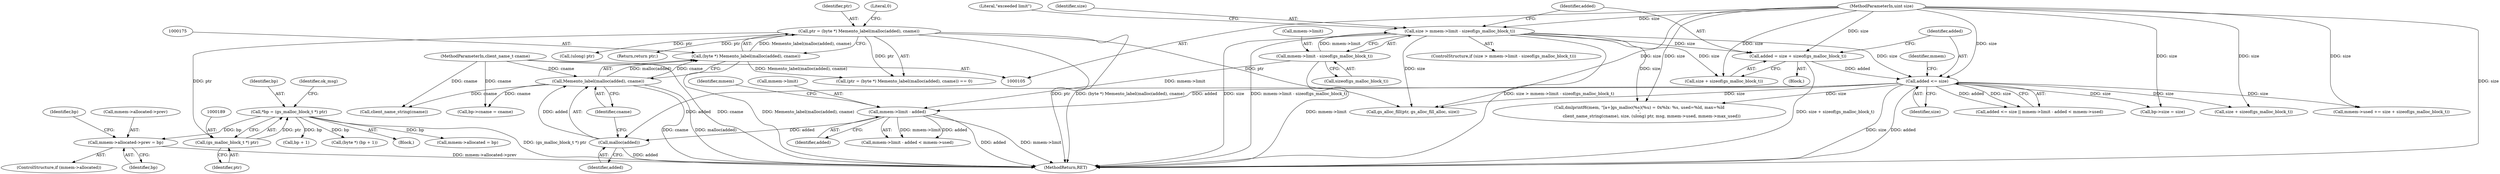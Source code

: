 digraph "0_moodle_0c0b0859ae1aba64861599f0e7f74f143f305932@API" {
"1000197" [label="(Call,mmem->allocated->prev = bp)"];
"1000186" [label="(Call,*bp = (gs_malloc_block_t *) ptr)"];
"1000188" [label="(Call,(gs_malloc_block_t *) ptr)"];
"1000172" [label="(Call,ptr = (byte *) Memento_label(malloc(added), cname))"];
"1000174" [label="(Call,(byte *) Memento_label(malloc(added), cname))"];
"1000176" [label="(Call,Memento_label(malloc(added), cname))"];
"1000177" [label="(Call,malloc(added))"];
"1000155" [label="(Call,added <= size)"];
"1000147" [label="(Call,added = size + sizeof(gs_malloc_block_t))"];
"1000133" [label="(Call,size > mmem->limit - sizeof(gs_malloc_block_t))"];
"1000107" [label="(MethodParameterIn,uint size)"];
"1000135" [label="(Call,mmem->limit - sizeof(gs_malloc_block_t))"];
"1000159" [label="(Call,mmem->limit - added)"];
"1000108" [label="(MethodParameterIn,client_name_t cname)"];
"1000227" [label="(Call,bp->cname = cname)"];
"1000173" [label="(Identifier,ptr)"];
"1000294" [label="(Call,(ulong) ptr)"];
"1000190" [label="(Identifier,ptr)"];
"1000161" [label="(Identifier,mmem)"];
"1000133" [label="(Call,size > mmem->limit - sizeof(gs_malloc_block_t))"];
"1000177" [label="(Call,malloc(added))"];
"1000241" [label="(Call,bp + 1)"];
"1000288" [label="(Call,dmlprintf6(mem, \"[a+]gs_malloc(%s)(%u) = 0x%lx: %s, used=%ld, max=%ld\n\",\n                   client_name_string(cname), size, (ulong) ptr, msg, mmem->used, mmem->max_used))"];
"1000143" [label="(Literal,\"exceeded limit\")"];
"1000192" [label="(Identifier,ok_msg)"];
"1000239" [label="(Call,(byte *) (bp + 1))"];
"1000156" [label="(Identifier,added)"];
"1000291" [label="(Call,client_name_string(cname))"];
"1000277" [label="(Call,gs_alloc_fill(ptr, gs_alloc_fill_alloc, size))"];
"1000186" [label="(Call,*bp = (gs_malloc_block_t *) ptr)"];
"1000184" [label="(Block,)"];
"1000134" [label="(Identifier,size)"];
"1000203" [label="(Identifier,bp)"];
"1000155" [label="(Call,added <= size)"];
"1000174" [label="(Call,(byte *) Memento_label(malloc(added), cname))"];
"1000159" [label="(Call,mmem->limit - added)"];
"1000198" [label="(Call,mmem->allocated->prev)"];
"1000187" [label="(Identifier,bp)"];
"1000145" [label="(Block,)"];
"1000171" [label="(Call,(ptr = (byte *) Memento_label(malloc(added), cname)) == 0)"];
"1000157" [label="(Identifier,size)"];
"1000108" [label="(MethodParameterIn,client_name_t cname)"];
"1000197" [label="(Call,mmem->allocated->prev = bp)"];
"1000178" [label="(Identifier,added)"];
"1000248" [label="(Call,size + sizeof(gs_malloc_block_t))"];
"1000244" [label="(Call,mmem->used += size + sizeof(gs_malloc_block_t))"];
"1000176" [label="(Call,Memento_label(malloc(added), cname))"];
"1000107" [label="(MethodParameterIn,uint size)"];
"1000135" [label="(Call,mmem->limit - sizeof(gs_malloc_block_t))"];
"1000306" [label="(MethodReturn,RET)"];
"1000139" [label="(Call,sizeof(gs_malloc_block_t))"];
"1000206" [label="(Identifier,bp)"];
"1000158" [label="(Call,mmem->limit - added < mmem->used)"];
"1000148" [label="(Identifier,added)"];
"1000180" [label="(Literal,0)"];
"1000149" [label="(Call,size + sizeof(gs_malloc_block_t))"];
"1000163" [label="(Identifier,added)"];
"1000132" [label="(ControlStructure,if (size > mmem->limit - sizeof(gs_malloc_block_t)))"];
"1000232" [label="(Call,mmem->allocated = bp)"];
"1000304" [label="(Return,return ptr;)"];
"1000154" [label="(Call,added <= size || mmem->limit - added < mmem->used)"];
"1000188" [label="(Call,(gs_malloc_block_t *) ptr)"];
"1000172" [label="(Call,ptr = (byte *) Memento_label(malloc(added), cname))"];
"1000216" [label="(Call,bp->size = size)"];
"1000147" [label="(Call,added = size + sizeof(gs_malloc_block_t))"];
"1000179" [label="(Identifier,cname)"];
"1000160" [label="(Call,mmem->limit)"];
"1000193" [label="(ControlStructure,if (mmem->allocated))"];
"1000165" [label="(Identifier,mmem)"];
"1000136" [label="(Call,mmem->limit)"];
"1000197" -> "1000193"  [label="AST: "];
"1000197" -> "1000203"  [label="CFG: "];
"1000198" -> "1000197"  [label="AST: "];
"1000203" -> "1000197"  [label="AST: "];
"1000206" -> "1000197"  [label="CFG: "];
"1000197" -> "1000306"  [label="DDG: mmem->allocated->prev"];
"1000186" -> "1000197"  [label="DDG: bp"];
"1000186" -> "1000184"  [label="AST: "];
"1000186" -> "1000188"  [label="CFG: "];
"1000187" -> "1000186"  [label="AST: "];
"1000188" -> "1000186"  [label="AST: "];
"1000192" -> "1000186"  [label="CFG: "];
"1000186" -> "1000306"  [label="DDG: (gs_malloc_block_t *) ptr"];
"1000188" -> "1000186"  [label="DDG: ptr"];
"1000186" -> "1000232"  [label="DDG: bp"];
"1000186" -> "1000239"  [label="DDG: bp"];
"1000186" -> "1000241"  [label="DDG: bp"];
"1000188" -> "1000190"  [label="CFG: "];
"1000189" -> "1000188"  [label="AST: "];
"1000190" -> "1000188"  [label="AST: "];
"1000172" -> "1000188"  [label="DDG: ptr"];
"1000172" -> "1000171"  [label="AST: "];
"1000172" -> "1000174"  [label="CFG: "];
"1000173" -> "1000172"  [label="AST: "];
"1000174" -> "1000172"  [label="AST: "];
"1000180" -> "1000172"  [label="CFG: "];
"1000172" -> "1000306"  [label="DDG: ptr"];
"1000172" -> "1000306"  [label="DDG: (byte *) Memento_label(malloc(added), cname)"];
"1000172" -> "1000171"  [label="DDG: ptr"];
"1000174" -> "1000172"  [label="DDG: Memento_label(malloc(added), cname)"];
"1000172" -> "1000277"  [label="DDG: ptr"];
"1000172" -> "1000294"  [label="DDG: ptr"];
"1000172" -> "1000304"  [label="DDG: ptr"];
"1000174" -> "1000176"  [label="CFG: "];
"1000175" -> "1000174"  [label="AST: "];
"1000176" -> "1000174"  [label="AST: "];
"1000174" -> "1000306"  [label="DDG: Memento_label(malloc(added), cname)"];
"1000174" -> "1000171"  [label="DDG: Memento_label(malloc(added), cname)"];
"1000176" -> "1000174"  [label="DDG: malloc(added)"];
"1000176" -> "1000174"  [label="DDG: cname"];
"1000176" -> "1000179"  [label="CFG: "];
"1000177" -> "1000176"  [label="AST: "];
"1000179" -> "1000176"  [label="AST: "];
"1000176" -> "1000306"  [label="DDG: cname"];
"1000176" -> "1000306"  [label="DDG: malloc(added)"];
"1000177" -> "1000176"  [label="DDG: added"];
"1000108" -> "1000176"  [label="DDG: cname"];
"1000176" -> "1000227"  [label="DDG: cname"];
"1000176" -> "1000291"  [label="DDG: cname"];
"1000177" -> "1000178"  [label="CFG: "];
"1000178" -> "1000177"  [label="AST: "];
"1000179" -> "1000177"  [label="CFG: "];
"1000177" -> "1000306"  [label="DDG: added"];
"1000155" -> "1000177"  [label="DDG: added"];
"1000159" -> "1000177"  [label="DDG: added"];
"1000155" -> "1000154"  [label="AST: "];
"1000155" -> "1000157"  [label="CFG: "];
"1000156" -> "1000155"  [label="AST: "];
"1000157" -> "1000155"  [label="AST: "];
"1000161" -> "1000155"  [label="CFG: "];
"1000154" -> "1000155"  [label="CFG: "];
"1000155" -> "1000306"  [label="DDG: size"];
"1000155" -> "1000306"  [label="DDG: added"];
"1000155" -> "1000154"  [label="DDG: added"];
"1000155" -> "1000154"  [label="DDG: size"];
"1000147" -> "1000155"  [label="DDG: added"];
"1000107" -> "1000155"  [label="DDG: size"];
"1000133" -> "1000155"  [label="DDG: size"];
"1000155" -> "1000159"  [label="DDG: added"];
"1000155" -> "1000216"  [label="DDG: size"];
"1000155" -> "1000244"  [label="DDG: size"];
"1000155" -> "1000248"  [label="DDG: size"];
"1000155" -> "1000277"  [label="DDG: size"];
"1000155" -> "1000288"  [label="DDG: size"];
"1000147" -> "1000145"  [label="AST: "];
"1000147" -> "1000149"  [label="CFG: "];
"1000148" -> "1000147"  [label="AST: "];
"1000149" -> "1000147"  [label="AST: "];
"1000156" -> "1000147"  [label="CFG: "];
"1000147" -> "1000306"  [label="DDG: size + sizeof(gs_malloc_block_t)"];
"1000133" -> "1000147"  [label="DDG: size"];
"1000107" -> "1000147"  [label="DDG: size"];
"1000133" -> "1000132"  [label="AST: "];
"1000133" -> "1000135"  [label="CFG: "];
"1000134" -> "1000133"  [label="AST: "];
"1000135" -> "1000133"  [label="AST: "];
"1000143" -> "1000133"  [label="CFG: "];
"1000148" -> "1000133"  [label="CFG: "];
"1000133" -> "1000306"  [label="DDG: size"];
"1000133" -> "1000306"  [label="DDG: size > mmem->limit - sizeof(gs_malloc_block_t)"];
"1000133" -> "1000306"  [label="DDG: mmem->limit - sizeof(gs_malloc_block_t)"];
"1000107" -> "1000133"  [label="DDG: size"];
"1000135" -> "1000133"  [label="DDG: mmem->limit"];
"1000133" -> "1000149"  [label="DDG: size"];
"1000133" -> "1000277"  [label="DDG: size"];
"1000133" -> "1000288"  [label="DDG: size"];
"1000107" -> "1000105"  [label="AST: "];
"1000107" -> "1000306"  [label="DDG: size"];
"1000107" -> "1000149"  [label="DDG: size"];
"1000107" -> "1000216"  [label="DDG: size"];
"1000107" -> "1000244"  [label="DDG: size"];
"1000107" -> "1000248"  [label="DDG: size"];
"1000107" -> "1000277"  [label="DDG: size"];
"1000107" -> "1000288"  [label="DDG: size"];
"1000135" -> "1000139"  [label="CFG: "];
"1000136" -> "1000135"  [label="AST: "];
"1000139" -> "1000135"  [label="AST: "];
"1000135" -> "1000306"  [label="DDG: mmem->limit"];
"1000135" -> "1000159"  [label="DDG: mmem->limit"];
"1000159" -> "1000158"  [label="AST: "];
"1000159" -> "1000163"  [label="CFG: "];
"1000160" -> "1000159"  [label="AST: "];
"1000163" -> "1000159"  [label="AST: "];
"1000165" -> "1000159"  [label="CFG: "];
"1000159" -> "1000306"  [label="DDG: mmem->limit"];
"1000159" -> "1000306"  [label="DDG: added"];
"1000159" -> "1000158"  [label="DDG: mmem->limit"];
"1000159" -> "1000158"  [label="DDG: added"];
"1000108" -> "1000105"  [label="AST: "];
"1000108" -> "1000306"  [label="DDG: cname"];
"1000108" -> "1000227"  [label="DDG: cname"];
"1000108" -> "1000291"  [label="DDG: cname"];
}
